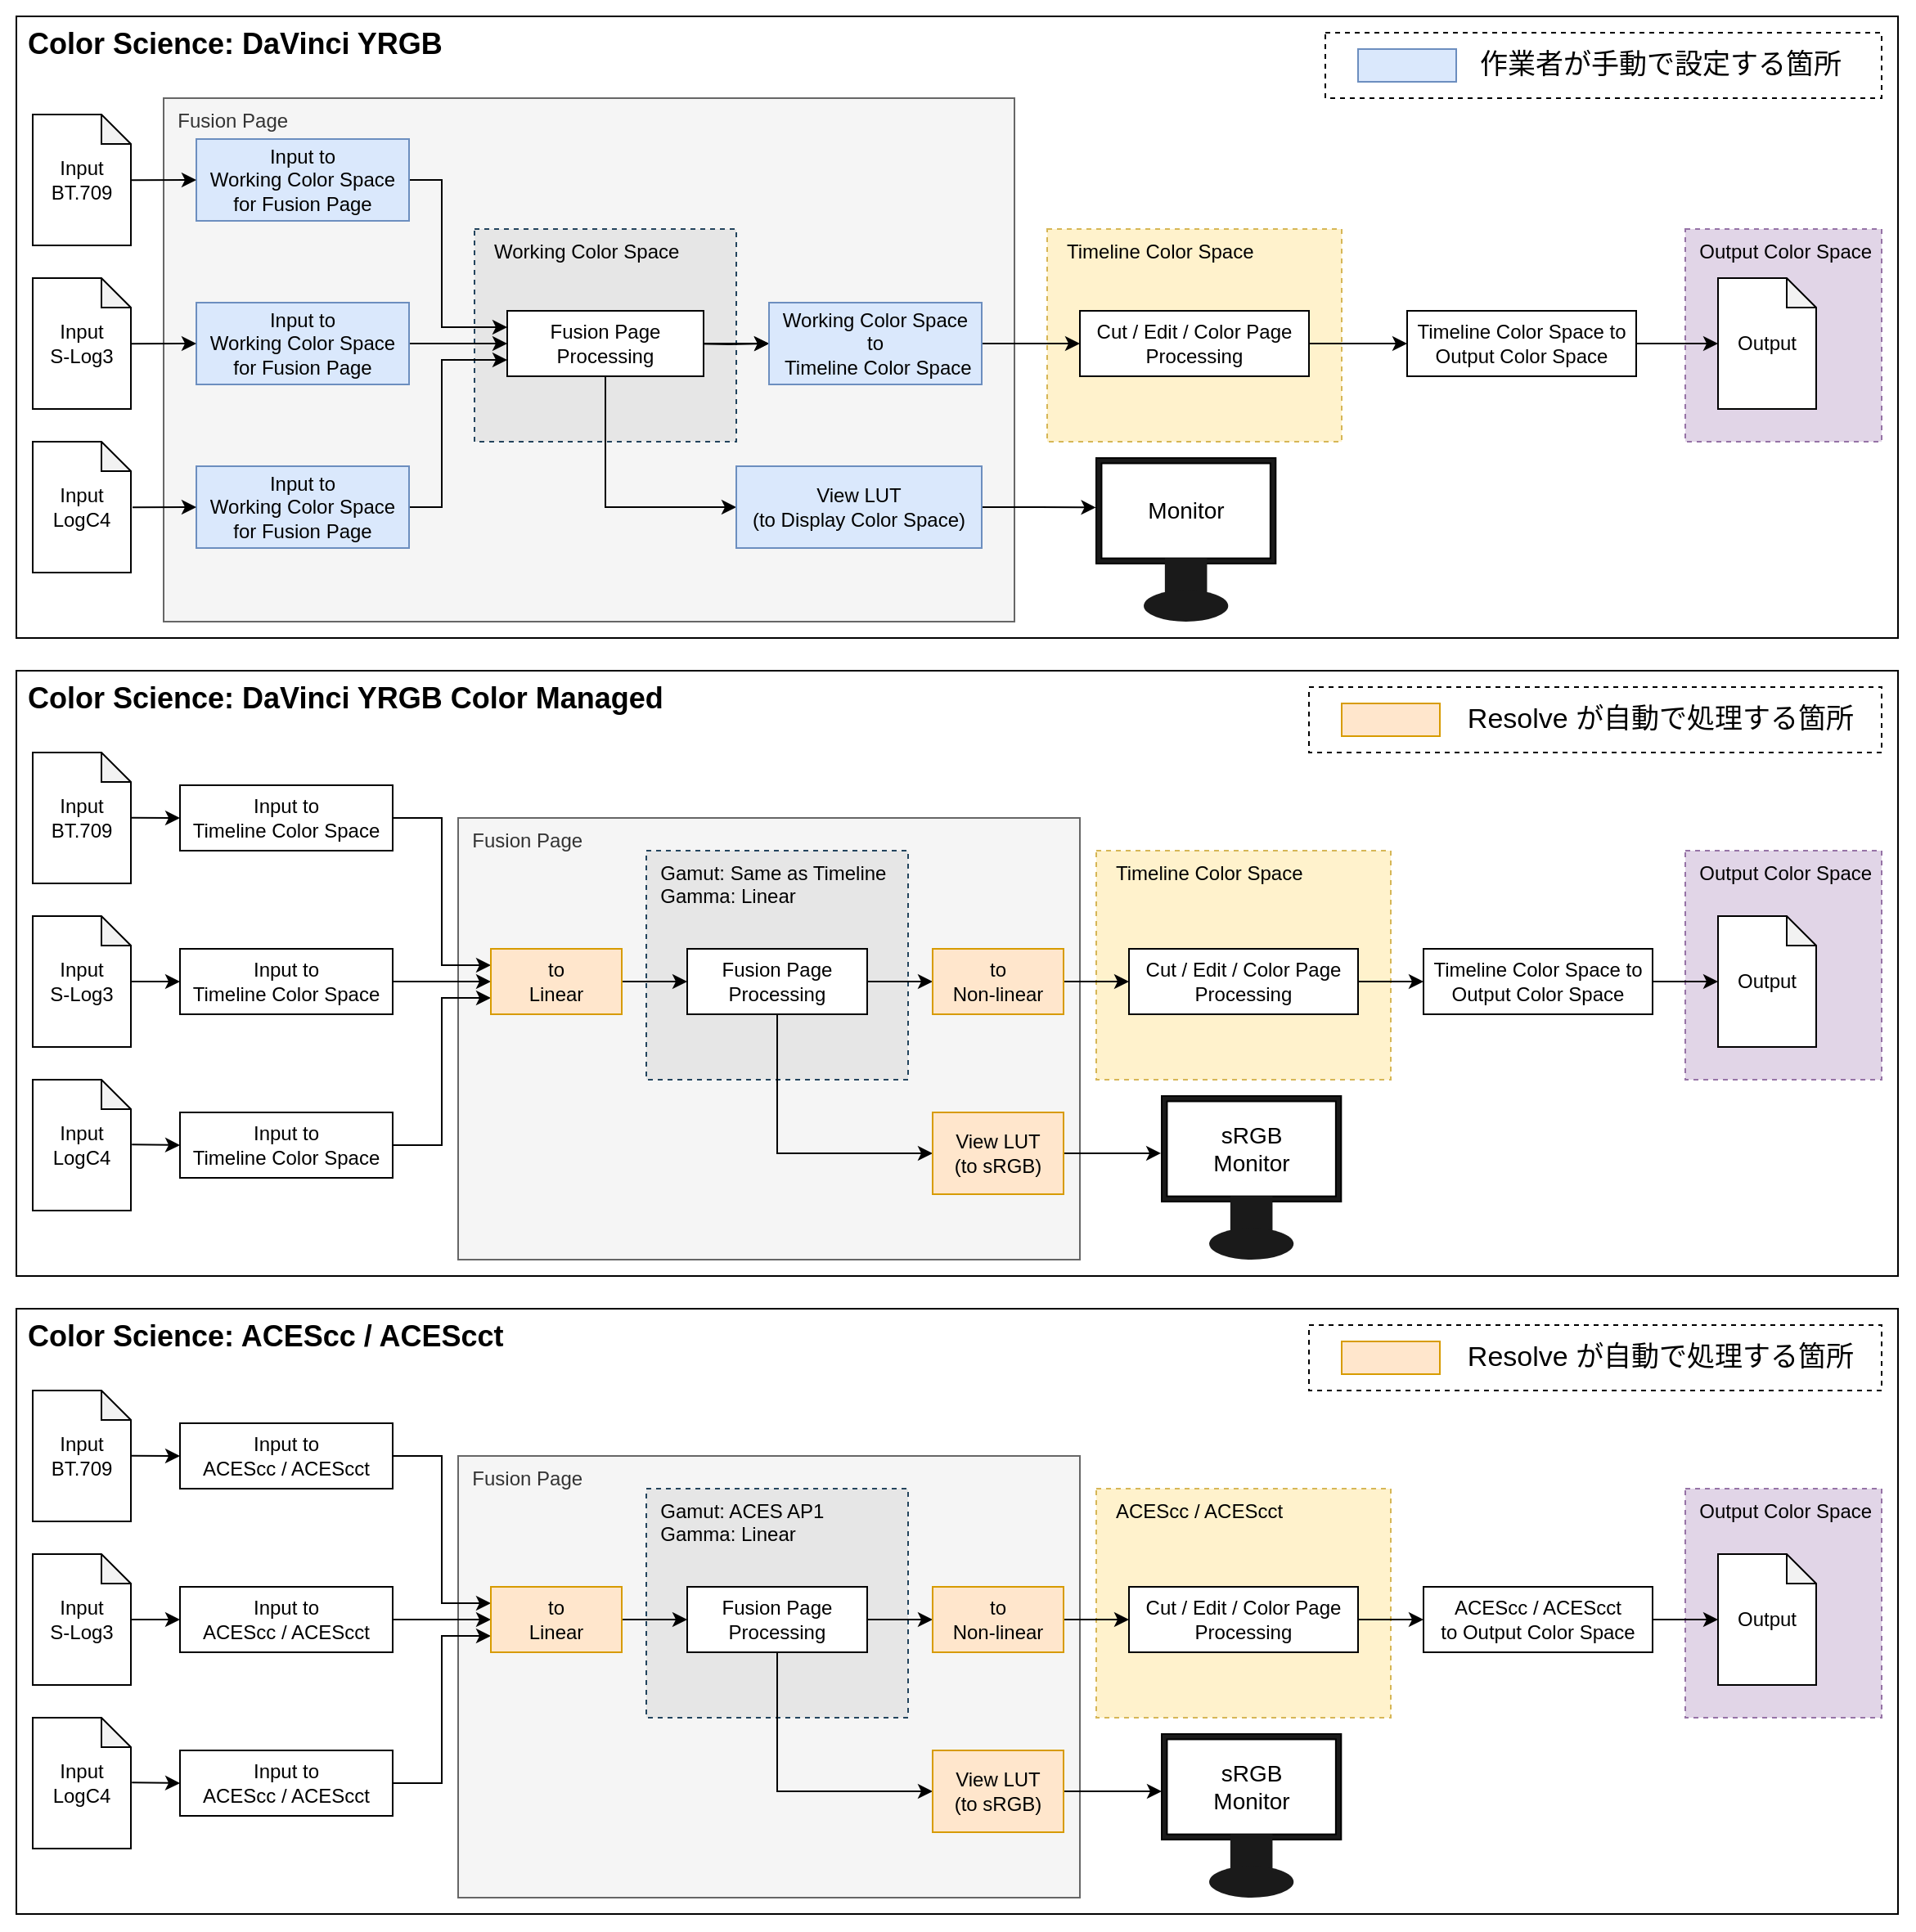 <mxfile version="22.1.18" type="device">
  <diagram id="whBUw9y59ejLNcwYnMEP" name="Page-1">
    <mxGraphModel dx="1924" dy="2268" grid="1" gridSize="10" guides="1" tooltips="1" connect="1" arrows="1" fold="1" page="1" pageScale="1" pageWidth="1100" pageHeight="850" math="0" shadow="0">
      <root>
        <mxCell id="0" />
        <mxCell id="1" parent="0" />
        <mxCell id="vI5ri3op4Uvli50R3uSE-95" value="" style="rounded=0;whiteSpace=wrap;html=1;strokeColor=none;" parent="1" vertex="1">
          <mxGeometry x="70" y="-490" width="1170" height="1180" as="geometry" />
        </mxCell>
        <mxCell id="6L7nOLEN8UYkbLmxTJ0W-2" value="&amp;nbsp;Color Science: DaVinci YRGB" style="rounded=0;whiteSpace=wrap;html=1;fontSize=18;verticalAlign=top;align=left;fontStyle=1" parent="1" vertex="1">
          <mxGeometry x="80" y="-480" width="1150" height="380" as="geometry" />
        </mxCell>
        <mxCell id="6L7nOLEN8UYkbLmxTJ0W-6" value="&amp;nbsp; Fusion Page" style="rounded=0;whiteSpace=wrap;html=1;verticalAlign=top;align=left;fillColor=#f5f5f5;fontColor=#333333;strokeColor=#666666;" parent="1" vertex="1">
          <mxGeometry x="170" y="-430" width="520" height="320" as="geometry" />
        </mxCell>
        <mxCell id="IIV9A3Lqcnd1EBbwP00D-4" value="&amp;nbsp; &amp;nbsp;Working Color Space" style="rounded=0;whiteSpace=wrap;html=1;verticalAlign=top;align=left;fillColor=#E6E6E6;strokeColor=#23445d;dashed=1;" vertex="1" parent="1">
          <mxGeometry x="360" y="-350" width="160" height="130" as="geometry" />
        </mxCell>
        <mxCell id="vI5ri3op4Uvli50R3uSE-36" value="&amp;nbsp;Color Science: ACEScc / ACEScct" style="rounded=0;whiteSpace=wrap;html=1;fontSize=18;verticalAlign=top;align=left;fontStyle=1" parent="1" vertex="1">
          <mxGeometry x="80" y="310" width="1150" height="370" as="geometry" />
        </mxCell>
        <mxCell id="vI5ri3op4Uvli50R3uSE-39" value="&amp;nbsp; Fusion Page" style="rounded=0;whiteSpace=wrap;html=1;verticalAlign=top;align=left;fillColor=#f5f5f5;fontColor=#333333;strokeColor=#666666;" parent="1" vertex="1">
          <mxGeometry x="350" y="400" width="380" height="270" as="geometry" />
        </mxCell>
        <mxCell id="IIV9A3Lqcnd1EBbwP00D-2" value="&amp;nbsp; Gamut: ACES AP1&lt;br&gt;&amp;nbsp; Gamma: Linear" style="rounded=0;whiteSpace=wrap;html=1;verticalAlign=top;align=left;fillColor=#E6E6E6;strokeColor=#23445d;dashed=1;" vertex="1" parent="1">
          <mxGeometry x="465" y="420" width="160" height="140" as="geometry" />
        </mxCell>
        <mxCell id="cLr_XbdgQs35K9SnWpNF-22" value="&amp;nbsp;Color Science: DaVinci YRGB Color Managed" style="rounded=0;whiteSpace=wrap;html=1;fontSize=18;verticalAlign=top;align=left;fontStyle=1" parent="1" vertex="1">
          <mxGeometry x="80" y="-80" width="1150" height="370" as="geometry" />
        </mxCell>
        <mxCell id="9L35MCokzyRXxJ-sqrQ7-10" value="&amp;nbsp; Fusion Page" style="rounded=0;whiteSpace=wrap;html=1;verticalAlign=top;align=left;fillColor=#f5f5f5;fontColor=#333333;strokeColor=#666666;" parent="1" vertex="1">
          <mxGeometry x="350" y="10" width="380" height="270" as="geometry" />
        </mxCell>
        <mxCell id="IIV9A3Lqcnd1EBbwP00D-1" value="&amp;nbsp; Gamut: Same as Timeline&lt;br&gt;&amp;nbsp; Gamma: Linear" style="rounded=0;whiteSpace=wrap;html=1;verticalAlign=top;align=left;fillColor=#E6E6E6;strokeColor=#23445d;dashed=1;" vertex="1" parent="1">
          <mxGeometry x="465" y="30" width="160" height="140" as="geometry" />
        </mxCell>
        <mxCell id="6L7nOLEN8UYkbLmxTJ0W-39" value="&amp;nbsp; Output Color Space" style="rounded=0;whiteSpace=wrap;html=1;verticalAlign=top;align=left;fillColor=#e1d5e7;strokeColor=#9673a6;dashed=1;" parent="1" vertex="1">
          <mxGeometry x="1100" y="-350" width="120" height="130" as="geometry" />
        </mxCell>
        <mxCell id="6L7nOLEN8UYkbLmxTJ0W-38" value="&amp;nbsp; &amp;nbsp;Timeline Color Space" style="rounded=0;whiteSpace=wrap;html=1;verticalAlign=top;align=left;fillColor=#fff2cc;strokeColor=#d6b656;dashed=1;" parent="1" vertex="1">
          <mxGeometry x="710" y="-350" width="180" height="130" as="geometry" />
        </mxCell>
        <mxCell id="6L7nOLEN8UYkbLmxTJ0W-36" value="&amp;nbsp; Output Color Space" style="rounded=0;whiteSpace=wrap;html=1;verticalAlign=top;align=left;fillColor=#e1d5e7;strokeColor=#9673a6;dashed=1;" parent="1" vertex="1">
          <mxGeometry x="1100" y="30" width="120" height="140" as="geometry" />
        </mxCell>
        <mxCell id="6L7nOLEN8UYkbLmxTJ0W-34" value="&amp;nbsp; &amp;nbsp;Timeline Color Space" style="rounded=0;whiteSpace=wrap;html=1;verticalAlign=top;align=left;fillColor=#fff2cc;strokeColor=#d6b656;dashed=1;" parent="1" vertex="1">
          <mxGeometry x="740" y="30" width="180" height="140" as="geometry" />
        </mxCell>
        <mxCell id="9L35MCokzyRXxJ-sqrQ7-21" style="edgeStyle=orthogonalEdgeStyle;rounded=0;orthogonalLoop=1;jettySize=auto;html=1;exitX=1;exitY=0.5;exitDx=0;exitDy=0;entryX=0;entryY=0.25;entryDx=0;entryDy=0;" parent="1" source="cLr_XbdgQs35K9SnWpNF-1" target="9L35MCokzyRXxJ-sqrQ7-11" edge="1">
          <mxGeometry relative="1" as="geometry" />
        </mxCell>
        <mxCell id="cLr_XbdgQs35K9SnWpNF-1" value="Input to&lt;br&gt;Timeline Color Space" style="rounded=0;whiteSpace=wrap;html=1;" parent="1" vertex="1">
          <mxGeometry x="180" y="-10" width="130" height="40" as="geometry" />
        </mxCell>
        <mxCell id="9L35MCokzyRXxJ-sqrQ7-19" style="edgeStyle=orthogonalEdgeStyle;rounded=0;orthogonalLoop=1;jettySize=auto;html=1;exitX=1;exitY=0.5;exitDx=0;exitDy=0;entryX=0;entryY=0.5;entryDx=0;entryDy=0;" parent="1" source="cLr_XbdgQs35K9SnWpNF-2" target="9L35MCokzyRXxJ-sqrQ7-12" edge="1">
          <mxGeometry relative="1" as="geometry" />
        </mxCell>
        <mxCell id="vI5ri3op4Uvli50R3uSE-81" style="edgeStyle=orthogonalEdgeStyle;rounded=0;orthogonalLoop=1;jettySize=auto;html=1;exitX=0.5;exitY=1;exitDx=0;exitDy=0;entryX=0;entryY=0.5;entryDx=0;entryDy=0;" parent="1" source="cLr_XbdgQs35K9SnWpNF-2" target="vI5ri3op4Uvli50R3uSE-80" edge="1">
          <mxGeometry relative="1" as="geometry" />
        </mxCell>
        <mxCell id="cLr_XbdgQs35K9SnWpNF-2" value="Fusion Page&lt;br&gt;Processing" style="rounded=0;whiteSpace=wrap;html=1;" parent="1" vertex="1">
          <mxGeometry x="490" y="90" width="110" height="40" as="geometry" />
        </mxCell>
        <mxCell id="cLr_XbdgQs35K9SnWpNF-3" value="Timeline Color Space&amp;nbsp;to&lt;br&gt;Output Color Space" style="rounded=0;whiteSpace=wrap;html=1;" parent="1" vertex="1">
          <mxGeometry x="940" y="90" width="140" height="40" as="geometry" />
        </mxCell>
        <mxCell id="cLr_XbdgQs35K9SnWpNF-4" value="Input&lt;br&gt;BT.709" style="shape=note;whiteSpace=wrap;html=1;backgroundOutline=1;darkOpacity=0.05;size=18;" parent="1" vertex="1">
          <mxGeometry x="90" y="-30" width="60" height="80" as="geometry" />
        </mxCell>
        <mxCell id="cLr_XbdgQs35K9SnWpNF-28" value="" style="endArrow=classic;html=1;rounded=0;fontSize=14;exitX=1.005;exitY=0.498;exitDx=0;exitDy=0;exitPerimeter=0;" parent="1" source="cLr_XbdgQs35K9SnWpNF-4" edge="1">
          <mxGeometry width="50" height="50" relative="1" as="geometry">
            <mxPoint x="154" y="10" as="sourcePoint" />
            <mxPoint x="180" y="10" as="targetPoint" />
          </mxGeometry>
        </mxCell>
        <mxCell id="9L35MCokzyRXxJ-sqrQ7-1" value="Input&lt;br&gt;S-Log3" style="shape=note;whiteSpace=wrap;html=1;backgroundOutline=1;darkOpacity=0.05;size=18;" parent="1" vertex="1">
          <mxGeometry x="90" y="70" width="60" height="80" as="geometry" />
        </mxCell>
        <mxCell id="9L35MCokzyRXxJ-sqrQ7-2" value="Input&lt;br&gt;LogC4" style="shape=note;whiteSpace=wrap;html=1;backgroundOutline=1;darkOpacity=0.05;size=18;" parent="1" vertex="1">
          <mxGeometry x="90" y="170" width="60" height="80" as="geometry" />
        </mxCell>
        <mxCell id="9L35MCokzyRXxJ-sqrQ7-22" style="edgeStyle=orthogonalEdgeStyle;rounded=0;orthogonalLoop=1;jettySize=auto;html=1;exitX=1;exitY=0.5;exitDx=0;exitDy=0;entryX=0;entryY=0.5;entryDx=0;entryDy=0;" parent="1" source="9L35MCokzyRXxJ-sqrQ7-3" target="9L35MCokzyRXxJ-sqrQ7-11" edge="1">
          <mxGeometry relative="1" as="geometry" />
        </mxCell>
        <mxCell id="9L35MCokzyRXxJ-sqrQ7-3" value="Input to&lt;br&gt;Timeline Color Space" style="rounded=0;whiteSpace=wrap;html=1;" parent="1" vertex="1">
          <mxGeometry x="180" y="90" width="130" height="40" as="geometry" />
        </mxCell>
        <mxCell id="9L35MCokzyRXxJ-sqrQ7-23" style="edgeStyle=orthogonalEdgeStyle;rounded=0;orthogonalLoop=1;jettySize=auto;html=1;exitX=1;exitY=0.5;exitDx=0;exitDy=0;entryX=0;entryY=0.75;entryDx=0;entryDy=0;" parent="1" source="9L35MCokzyRXxJ-sqrQ7-4" target="9L35MCokzyRXxJ-sqrQ7-11" edge="1">
          <mxGeometry relative="1" as="geometry" />
        </mxCell>
        <mxCell id="9L35MCokzyRXxJ-sqrQ7-4" value="Input to&lt;br&gt;Timeline Color Space" style="rounded=0;whiteSpace=wrap;html=1;" parent="1" vertex="1">
          <mxGeometry x="180" y="190" width="130" height="40" as="geometry" />
        </mxCell>
        <mxCell id="9L35MCokzyRXxJ-sqrQ7-7" value="" style="endArrow=classic;html=1;rounded=0;fontSize=14;exitX=0.999;exitY=0.5;exitDx=0;exitDy=0;exitPerimeter=0;entryX=0;entryY=0.5;entryDx=0;entryDy=0;" parent="1" source="9L35MCokzyRXxJ-sqrQ7-1" target="9L35MCokzyRXxJ-sqrQ7-3" edge="1">
          <mxGeometry width="50" height="50" relative="1" as="geometry">
            <mxPoint x="154" y="109.8" as="sourcePoint" />
            <mxPoint x="190" y="109.8" as="targetPoint" />
          </mxGeometry>
        </mxCell>
        <mxCell id="9L35MCokzyRXxJ-sqrQ7-8" value="" style="endArrow=classic;html=1;rounded=0;fontSize=14;exitX=1.01;exitY=0.496;exitDx=0;exitDy=0;exitPerimeter=0;" parent="1" source="9L35MCokzyRXxJ-sqrQ7-2" edge="1">
          <mxGeometry width="50" height="50" relative="1" as="geometry">
            <mxPoint x="154" y="210" as="sourcePoint" />
            <mxPoint x="180" y="210" as="targetPoint" />
          </mxGeometry>
        </mxCell>
        <mxCell id="9L35MCokzyRXxJ-sqrQ7-9" value="Output" style="shape=note;whiteSpace=wrap;html=1;backgroundOutline=1;darkOpacity=0.05;size=18;" parent="1" vertex="1">
          <mxGeometry x="1120" y="70" width="60" height="80" as="geometry" />
        </mxCell>
        <mxCell id="9L35MCokzyRXxJ-sqrQ7-20" style="edgeStyle=orthogonalEdgeStyle;rounded=0;orthogonalLoop=1;jettySize=auto;html=1;exitX=1;exitY=0.5;exitDx=0;exitDy=0;entryX=0;entryY=0.5;entryDx=0;entryDy=0;" parent="1" source="9L35MCokzyRXxJ-sqrQ7-11" target="cLr_XbdgQs35K9SnWpNF-2" edge="1">
          <mxGeometry relative="1" as="geometry" />
        </mxCell>
        <mxCell id="9L35MCokzyRXxJ-sqrQ7-11" value="to&lt;br&gt;Linear" style="rounded=0;whiteSpace=wrap;html=1;fillColor=#ffe6cc;strokeColor=#d79b00;" parent="1" vertex="1">
          <mxGeometry x="370" y="90" width="80" height="40" as="geometry" />
        </mxCell>
        <mxCell id="9L35MCokzyRXxJ-sqrQ7-18" style="edgeStyle=orthogonalEdgeStyle;rounded=0;orthogonalLoop=1;jettySize=auto;html=1;exitX=1;exitY=0.5;exitDx=0;exitDy=0;entryX=0;entryY=0.5;entryDx=0;entryDy=0;" parent="1" source="9L35MCokzyRXxJ-sqrQ7-12" target="9L35MCokzyRXxJ-sqrQ7-13" edge="1">
          <mxGeometry relative="1" as="geometry" />
        </mxCell>
        <mxCell id="9L35MCokzyRXxJ-sqrQ7-12" value="to&lt;br&gt;Non-linear" style="rounded=0;whiteSpace=wrap;html=1;fillColor=#ffe6cc;strokeColor=#d79b00;" parent="1" vertex="1">
          <mxGeometry x="640" y="90" width="80" height="40" as="geometry" />
        </mxCell>
        <mxCell id="9L35MCokzyRXxJ-sqrQ7-13" value="Cut / Edit / Color Page&lt;br&gt;Processing" style="rounded=0;whiteSpace=wrap;html=1;" parent="1" vertex="1">
          <mxGeometry x="760" y="90" width="140" height="40" as="geometry" />
        </mxCell>
        <mxCell id="9L35MCokzyRXxJ-sqrQ7-15" value="" style="endArrow=classic;html=1;rounded=0;fontSize=14;exitX=1;exitY=0.5;exitDx=0;exitDy=0;entryX=0;entryY=0.5;entryDx=0;entryDy=0;entryPerimeter=0;" parent="1" source="cLr_XbdgQs35K9SnWpNF-3" target="9L35MCokzyRXxJ-sqrQ7-9" edge="1">
          <mxGeometry width="50" height="50" relative="1" as="geometry">
            <mxPoint x="1109.45" y="109.76" as="sourcePoint" />
            <mxPoint x="1110" y="110" as="targetPoint" />
          </mxGeometry>
        </mxCell>
        <mxCell id="9L35MCokzyRXxJ-sqrQ7-16" value="" style="endArrow=classic;html=1;rounded=0;fontSize=14;exitX=1;exitY=0.5;exitDx=0;exitDy=0;" parent="1" source="9L35MCokzyRXxJ-sqrQ7-13" edge="1">
          <mxGeometry width="50" height="50" relative="1" as="geometry">
            <mxPoint x="990" y="109.76" as="sourcePoint" />
            <mxPoint x="940" y="110" as="targetPoint" />
          </mxGeometry>
        </mxCell>
        <mxCell id="7jxDMMQk_EhQBrbSO9Ia-1" value="" style="rounded=0;whiteSpace=wrap;html=1;fillColor=none;dashed=1;" parent="1" vertex="1">
          <mxGeometry x="870" y="-70" width="350" height="40" as="geometry" />
        </mxCell>
        <mxCell id="7jxDMMQk_EhQBrbSO9Ia-3" value="" style="rounded=0;whiteSpace=wrap;html=1;fillColor=#ffe6cc;strokeColor=#d79b00;" parent="1" vertex="1">
          <mxGeometry x="890" y="-60" width="60" height="20" as="geometry" />
        </mxCell>
        <mxCell id="6L7nOLEN8UYkbLmxTJ0W-1" value="Resolve が自動で処理する箇所" style="text;html=1;strokeColor=none;fillColor=none;align=center;verticalAlign=middle;whiteSpace=wrap;rounded=0;fontSize=17;" parent="1" vertex="1">
          <mxGeometry x="960" y="-65" width="250" height="30" as="geometry" />
        </mxCell>
        <mxCell id="6L7nOLEN8UYkbLmxTJ0W-3" value="Input&lt;br&gt;BT.709" style="shape=note;whiteSpace=wrap;html=1;backgroundOutline=1;darkOpacity=0.05;size=18;" parent="1" vertex="1">
          <mxGeometry x="90" y="-420" width="60" height="80" as="geometry" />
        </mxCell>
        <mxCell id="6L7nOLEN8UYkbLmxTJ0W-4" value="Input&lt;br&gt;S-Log3" style="shape=note;whiteSpace=wrap;html=1;backgroundOutline=1;darkOpacity=0.05;size=18;" parent="1" vertex="1">
          <mxGeometry x="90" y="-320" width="60" height="80" as="geometry" />
        </mxCell>
        <mxCell id="6L7nOLEN8UYkbLmxTJ0W-5" value="Input&lt;br&gt;LogC4" style="shape=note;whiteSpace=wrap;html=1;backgroundOutline=1;darkOpacity=0.05;size=18;" parent="1" vertex="1">
          <mxGeometry x="90" y="-220" width="60" height="80" as="geometry" />
        </mxCell>
        <mxCell id="6L7nOLEN8UYkbLmxTJ0W-19" style="edgeStyle=orthogonalEdgeStyle;rounded=0;orthogonalLoop=1;jettySize=auto;html=1;exitX=1;exitY=0.5;exitDx=0;exitDy=0;entryX=0;entryY=0.25;entryDx=0;entryDy=0;" parent="1" source="6L7nOLEN8UYkbLmxTJ0W-7" target="6L7nOLEN8UYkbLmxTJ0W-18" edge="1">
          <mxGeometry relative="1" as="geometry">
            <Array as="points">
              <mxPoint x="340" y="-380" />
              <mxPoint x="340" y="-290" />
            </Array>
          </mxGeometry>
        </mxCell>
        <mxCell id="6L7nOLEN8UYkbLmxTJ0W-7" value="Input to&lt;br&gt;Working Color Space&lt;br&gt;for Fusion Page" style="rounded=0;whiteSpace=wrap;html=1;fillColor=#dae8fc;strokeColor=#6c8ebf;" parent="1" vertex="1">
          <mxGeometry x="190" y="-405" width="130" height="50" as="geometry" />
        </mxCell>
        <mxCell id="6L7nOLEN8UYkbLmxTJ0W-20" style="edgeStyle=orthogonalEdgeStyle;rounded=0;orthogonalLoop=1;jettySize=auto;html=1;exitX=1;exitY=0.5;exitDx=0;exitDy=0;entryX=0;entryY=0.5;entryDx=0;entryDy=0;" parent="1" source="6L7nOLEN8UYkbLmxTJ0W-8" target="6L7nOLEN8UYkbLmxTJ0W-18" edge="1">
          <mxGeometry relative="1" as="geometry" />
        </mxCell>
        <mxCell id="6L7nOLEN8UYkbLmxTJ0W-8" value="Input to&lt;br&gt;Working Color Space&lt;br&gt;for Fusion Page" style="rounded=0;whiteSpace=wrap;html=1;fillColor=#dae8fc;strokeColor=#6c8ebf;" parent="1" vertex="1">
          <mxGeometry x="190" y="-305" width="130" height="50" as="geometry" />
        </mxCell>
        <mxCell id="6L7nOLEN8UYkbLmxTJ0W-21" style="edgeStyle=orthogonalEdgeStyle;rounded=0;orthogonalLoop=1;jettySize=auto;html=1;exitX=1;exitY=0.5;exitDx=0;exitDy=0;entryX=0;entryY=0.75;entryDx=0;entryDy=0;" parent="1" source="6L7nOLEN8UYkbLmxTJ0W-9" target="6L7nOLEN8UYkbLmxTJ0W-18" edge="1">
          <mxGeometry relative="1" as="geometry">
            <Array as="points">
              <mxPoint x="340" y="-180" />
              <mxPoint x="340" y="-270" />
            </Array>
          </mxGeometry>
        </mxCell>
        <mxCell id="6L7nOLEN8UYkbLmxTJ0W-9" value="Input to&lt;br&gt;Working Color Space&lt;br&gt;for Fusion Page" style="rounded=0;whiteSpace=wrap;html=1;fillColor=#dae8fc;strokeColor=#6c8ebf;" parent="1" vertex="1">
          <mxGeometry x="190" y="-205" width="130" height="50" as="geometry" />
        </mxCell>
        <mxCell id="6L7nOLEN8UYkbLmxTJ0W-14" value="" style="endArrow=classic;html=1;rounded=0;fontSize=14;exitX=1.005;exitY=0.498;exitDx=0;exitDy=0;exitPerimeter=0;entryX=0;entryY=0.5;entryDx=0;entryDy=0;" parent="1" target="6L7nOLEN8UYkbLmxTJ0W-7" edge="1">
          <mxGeometry width="50" height="50" relative="1" as="geometry">
            <mxPoint x="150" y="-379.84" as="sourcePoint" />
            <mxPoint x="180" y="-379.84" as="targetPoint" />
          </mxGeometry>
        </mxCell>
        <mxCell id="6L7nOLEN8UYkbLmxTJ0W-15" value="" style="endArrow=classic;html=1;rounded=0;fontSize=14;exitX=0.999;exitY=0.5;exitDx=0;exitDy=0;exitPerimeter=0;entryX=0;entryY=0.5;entryDx=0;entryDy=0;" parent="1" target="6L7nOLEN8UYkbLmxTJ0W-8" edge="1">
          <mxGeometry width="50" height="50" relative="1" as="geometry">
            <mxPoint x="150" y="-279.84" as="sourcePoint" />
            <mxPoint x="180" y="-279.84" as="targetPoint" />
          </mxGeometry>
        </mxCell>
        <mxCell id="6L7nOLEN8UYkbLmxTJ0W-16" value="" style="endArrow=classic;html=1;rounded=0;fontSize=14;exitX=1.01;exitY=0.496;exitDx=0;exitDy=0;exitPerimeter=0;entryX=0;entryY=0.5;entryDx=0;entryDy=0;" parent="1" target="6L7nOLEN8UYkbLmxTJ0W-9" edge="1">
          <mxGeometry width="50" height="50" relative="1" as="geometry">
            <mxPoint x="151" y="-179.84" as="sourcePoint" />
            <mxPoint x="180" y="-179.84" as="targetPoint" />
          </mxGeometry>
        </mxCell>
        <mxCell id="6L7nOLEN8UYkbLmxTJ0W-23" style="edgeStyle=orthogonalEdgeStyle;rounded=0;orthogonalLoop=1;jettySize=auto;html=1;exitX=1;exitY=0.5;exitDx=0;exitDy=0;entryX=0;entryY=0.5;entryDx=0;entryDy=0;" parent="1" target="6L7nOLEN8UYkbLmxTJ0W-22" edge="1">
          <mxGeometry relative="1" as="geometry">
            <mxPoint x="490" y="-280" as="sourcePoint" />
          </mxGeometry>
        </mxCell>
        <mxCell id="vI5ri3op4Uvli50R3uSE-73" style="edgeStyle=orthogonalEdgeStyle;rounded=0;orthogonalLoop=1;jettySize=auto;html=1;exitX=0.5;exitY=1;exitDx=0;exitDy=0;entryX=0;entryY=0.5;entryDx=0;entryDy=0;" parent="1" source="6L7nOLEN8UYkbLmxTJ0W-18" target="vI5ri3op4Uvli50R3uSE-72" edge="1">
          <mxGeometry relative="1" as="geometry" />
        </mxCell>
        <mxCell id="IIV9A3Lqcnd1EBbwP00D-5" value="" style="edgeStyle=orthogonalEdgeStyle;rounded=0;orthogonalLoop=1;jettySize=auto;html=1;" edge="1" parent="1" source="6L7nOLEN8UYkbLmxTJ0W-18" target="6L7nOLEN8UYkbLmxTJ0W-22">
          <mxGeometry relative="1" as="geometry" />
        </mxCell>
        <mxCell id="6L7nOLEN8UYkbLmxTJ0W-18" value="Fusion Page&lt;br&gt;Processing" style="rounded=0;whiteSpace=wrap;html=1;" parent="1" vertex="1">
          <mxGeometry x="380" y="-300" width="120" height="40" as="geometry" />
        </mxCell>
        <mxCell id="6L7nOLEN8UYkbLmxTJ0W-37" style="edgeStyle=orthogonalEdgeStyle;rounded=0;orthogonalLoop=1;jettySize=auto;html=1;exitX=1;exitY=0.5;exitDx=0;exitDy=0;entryX=0;entryY=0.5;entryDx=0;entryDy=0;" parent="1" source="6L7nOLEN8UYkbLmxTJ0W-22" target="vI5ri3op4Uvli50R3uSE-33" edge="1">
          <mxGeometry relative="1" as="geometry">
            <mxPoint x="700" y="-280" as="targetPoint" />
          </mxGeometry>
        </mxCell>
        <mxCell id="6L7nOLEN8UYkbLmxTJ0W-22" value="Working Color Space&lt;br&gt;to&lt;br&gt;&amp;nbsp;Timeline Color Space" style="rounded=0;whiteSpace=wrap;html=1;fillColor=#dae8fc;strokeColor=#6c8ebf;" parent="1" vertex="1">
          <mxGeometry x="540" y="-305" width="130" height="50" as="geometry" />
        </mxCell>
        <mxCell id="6L7nOLEN8UYkbLmxTJ0W-24" value="" style="rounded=0;whiteSpace=wrap;html=1;fillColor=none;dashed=1;" parent="1" vertex="1">
          <mxGeometry x="880" y="-470" width="340" height="40" as="geometry" />
        </mxCell>
        <mxCell id="6L7nOLEN8UYkbLmxTJ0W-25" value="" style="rounded=0;whiteSpace=wrap;html=1;fillColor=#dae8fc;strokeColor=#6c8ebf;" parent="1" vertex="1">
          <mxGeometry x="900" y="-460" width="60" height="20" as="geometry" />
        </mxCell>
        <mxCell id="6L7nOLEN8UYkbLmxTJ0W-26" value="作業者が手動で設定する箇所" style="text;html=1;strokeColor=none;fillColor=none;align=center;verticalAlign=middle;whiteSpace=wrap;rounded=0;fontSize=17;" parent="1" vertex="1">
          <mxGeometry x="960" y="-465" width="250" height="30" as="geometry" />
        </mxCell>
        <mxCell id="6L7nOLEN8UYkbLmxTJ0W-27" value="Timeline Color Space&amp;nbsp;to&lt;br&gt;Output Color Space" style="rounded=0;whiteSpace=wrap;html=1;" parent="1" vertex="1">
          <mxGeometry x="930" y="-300" width="140" height="40" as="geometry" />
        </mxCell>
        <mxCell id="6L7nOLEN8UYkbLmxTJ0W-28" value="Output" style="shape=note;whiteSpace=wrap;html=1;backgroundOutline=1;darkOpacity=0.05;size=18;" parent="1" vertex="1">
          <mxGeometry x="1120" y="-320" width="60" height="80" as="geometry" />
        </mxCell>
        <mxCell id="6L7nOLEN8UYkbLmxTJ0W-32" value="" style="endArrow=classic;html=1;rounded=0;fontSize=14;exitX=1;exitY=0.5;exitDx=0;exitDy=0;entryX=0;entryY=0.5;entryDx=0;entryDy=0;entryPerimeter=0;" parent="1" source="6L7nOLEN8UYkbLmxTJ0W-27" target="6L7nOLEN8UYkbLmxTJ0W-28" edge="1">
          <mxGeometry width="50" height="50" relative="1" as="geometry">
            <mxPoint x="1030" y="-280" as="sourcePoint" />
            <mxPoint x="1060" y="-280" as="targetPoint" />
          </mxGeometry>
        </mxCell>
        <mxCell id="vI5ri3op4Uvli50R3uSE-35" style="edgeStyle=orthogonalEdgeStyle;rounded=0;orthogonalLoop=1;jettySize=auto;html=1;exitX=1;exitY=0.5;exitDx=0;exitDy=0;entryX=0;entryY=0.5;entryDx=0;entryDy=0;" parent="1" source="vI5ri3op4Uvli50R3uSE-33" target="6L7nOLEN8UYkbLmxTJ0W-27" edge="1">
          <mxGeometry relative="1" as="geometry" />
        </mxCell>
        <mxCell id="vI5ri3op4Uvli50R3uSE-33" value="Cut / Edit / Color Page&lt;br&gt;Processing" style="rounded=0;whiteSpace=wrap;html=1;" parent="1" vertex="1">
          <mxGeometry x="730" y="-300" width="140" height="40" as="geometry" />
        </mxCell>
        <mxCell id="vI5ri3op4Uvli50R3uSE-37" value="&amp;nbsp; Output Color Space" style="rounded=0;whiteSpace=wrap;html=1;verticalAlign=top;align=left;fillColor=#e1d5e7;strokeColor=#9673a6;dashed=1;" parent="1" vertex="1">
          <mxGeometry x="1100" y="420" width="120" height="140" as="geometry" />
        </mxCell>
        <mxCell id="vI5ri3op4Uvli50R3uSE-38" value="&amp;nbsp; &amp;nbsp;ACEScc / ACEScct" style="rounded=0;whiteSpace=wrap;html=1;verticalAlign=top;align=left;fillColor=#fff2cc;strokeColor=#d6b656;dashed=1;" parent="1" vertex="1">
          <mxGeometry x="740" y="420" width="180" height="140" as="geometry" />
        </mxCell>
        <mxCell id="vI5ri3op4Uvli50R3uSE-40" style="edgeStyle=orthogonalEdgeStyle;rounded=0;orthogonalLoop=1;jettySize=auto;html=1;exitX=1;exitY=0.5;exitDx=0;exitDy=0;entryX=0;entryY=0.25;entryDx=0;entryDy=0;" parent="1" source="vI5ri3op4Uvli50R3uSE-41" target="vI5ri3op4Uvli50R3uSE-57" edge="1">
          <mxGeometry relative="1" as="geometry" />
        </mxCell>
        <mxCell id="vI5ri3op4Uvli50R3uSE-41" value="Input to&lt;br&gt;ACEScc / ACEScct" style="rounded=0;whiteSpace=wrap;html=1;" parent="1" vertex="1">
          <mxGeometry x="180" y="380" width="130" height="40" as="geometry" />
        </mxCell>
        <mxCell id="vI5ri3op4Uvli50R3uSE-42" style="edgeStyle=orthogonalEdgeStyle;rounded=0;orthogonalLoop=1;jettySize=auto;html=1;exitX=1;exitY=0.5;exitDx=0;exitDy=0;entryX=0;entryY=0.5;entryDx=0;entryDy=0;" parent="1" source="vI5ri3op4Uvli50R3uSE-43" target="vI5ri3op4Uvli50R3uSE-59" edge="1">
          <mxGeometry relative="1" as="geometry" />
        </mxCell>
        <mxCell id="vI5ri3op4Uvli50R3uSE-92" style="edgeStyle=orthogonalEdgeStyle;rounded=0;orthogonalLoop=1;jettySize=auto;html=1;exitX=0.5;exitY=1;exitDx=0;exitDy=0;entryX=0;entryY=0.5;entryDx=0;entryDy=0;" parent="1" source="vI5ri3op4Uvli50R3uSE-43" target="vI5ri3op4Uvli50R3uSE-91" edge="1">
          <mxGeometry relative="1" as="geometry" />
        </mxCell>
        <mxCell id="vI5ri3op4Uvli50R3uSE-43" value="Fusion Page&lt;br&gt;Processing" style="rounded=0;whiteSpace=wrap;html=1;" parent="1" vertex="1">
          <mxGeometry x="490" y="480" width="110" height="40" as="geometry" />
        </mxCell>
        <mxCell id="vI5ri3op4Uvli50R3uSE-44" value="ACEScc / ACEScct&lt;br&gt;to Output Color Space" style="rounded=0;whiteSpace=wrap;html=1;" parent="1" vertex="1">
          <mxGeometry x="940" y="480" width="140" height="40" as="geometry" />
        </mxCell>
        <mxCell id="vI5ri3op4Uvli50R3uSE-45" value="Input&lt;br&gt;BT.709" style="shape=note;whiteSpace=wrap;html=1;backgroundOutline=1;darkOpacity=0.05;size=18;" parent="1" vertex="1">
          <mxGeometry x="90" y="360" width="60" height="80" as="geometry" />
        </mxCell>
        <mxCell id="vI5ri3op4Uvli50R3uSE-46" value="" style="endArrow=classic;html=1;rounded=0;fontSize=14;exitX=1.005;exitY=0.498;exitDx=0;exitDy=0;exitPerimeter=0;" parent="1" source="vI5ri3op4Uvli50R3uSE-45" edge="1">
          <mxGeometry width="50" height="50" relative="1" as="geometry">
            <mxPoint x="154" y="400" as="sourcePoint" />
            <mxPoint x="180" y="400" as="targetPoint" />
          </mxGeometry>
        </mxCell>
        <mxCell id="vI5ri3op4Uvli50R3uSE-47" value="Input&lt;br&gt;S-Log3" style="shape=note;whiteSpace=wrap;html=1;backgroundOutline=1;darkOpacity=0.05;size=18;" parent="1" vertex="1">
          <mxGeometry x="90" y="460" width="60" height="80" as="geometry" />
        </mxCell>
        <mxCell id="vI5ri3op4Uvli50R3uSE-48" value="Input&lt;br&gt;LogC4" style="shape=note;whiteSpace=wrap;html=1;backgroundOutline=1;darkOpacity=0.05;size=18;" parent="1" vertex="1">
          <mxGeometry x="90" y="560" width="60" height="80" as="geometry" />
        </mxCell>
        <mxCell id="vI5ri3op4Uvli50R3uSE-49" style="edgeStyle=orthogonalEdgeStyle;rounded=0;orthogonalLoop=1;jettySize=auto;html=1;exitX=1;exitY=0.5;exitDx=0;exitDy=0;entryX=0;entryY=0.5;entryDx=0;entryDy=0;" parent="1" source="vI5ri3op4Uvli50R3uSE-50" target="vI5ri3op4Uvli50R3uSE-57" edge="1">
          <mxGeometry relative="1" as="geometry" />
        </mxCell>
        <mxCell id="vI5ri3op4Uvli50R3uSE-50" value="Input to&lt;br&gt;ACEScc / ACEScct" style="rounded=0;whiteSpace=wrap;html=1;" parent="1" vertex="1">
          <mxGeometry x="180" y="480" width="130" height="40" as="geometry" />
        </mxCell>
        <mxCell id="vI5ri3op4Uvli50R3uSE-51" style="edgeStyle=orthogonalEdgeStyle;rounded=0;orthogonalLoop=1;jettySize=auto;html=1;exitX=1;exitY=0.5;exitDx=0;exitDy=0;entryX=0;entryY=0.75;entryDx=0;entryDy=0;" parent="1" source="vI5ri3op4Uvli50R3uSE-52" target="vI5ri3op4Uvli50R3uSE-57" edge="1">
          <mxGeometry relative="1" as="geometry" />
        </mxCell>
        <mxCell id="vI5ri3op4Uvli50R3uSE-52" value="Input to&lt;br&gt;ACEScc / ACEScct" style="rounded=0;whiteSpace=wrap;html=1;" parent="1" vertex="1">
          <mxGeometry x="180" y="580" width="130" height="40" as="geometry" />
        </mxCell>
        <mxCell id="vI5ri3op4Uvli50R3uSE-53" value="" style="endArrow=classic;html=1;rounded=0;fontSize=14;exitX=0.999;exitY=0.5;exitDx=0;exitDy=0;exitPerimeter=0;entryX=0;entryY=0.5;entryDx=0;entryDy=0;" parent="1" source="vI5ri3op4Uvli50R3uSE-47" target="vI5ri3op4Uvli50R3uSE-50" edge="1">
          <mxGeometry width="50" height="50" relative="1" as="geometry">
            <mxPoint x="154" y="499.8" as="sourcePoint" />
            <mxPoint x="190" y="499.8" as="targetPoint" />
          </mxGeometry>
        </mxCell>
        <mxCell id="vI5ri3op4Uvli50R3uSE-54" value="" style="endArrow=classic;html=1;rounded=0;fontSize=14;exitX=1.01;exitY=0.496;exitDx=0;exitDy=0;exitPerimeter=0;" parent="1" source="vI5ri3op4Uvli50R3uSE-48" edge="1">
          <mxGeometry width="50" height="50" relative="1" as="geometry">
            <mxPoint x="154" y="600" as="sourcePoint" />
            <mxPoint x="180" y="600" as="targetPoint" />
          </mxGeometry>
        </mxCell>
        <mxCell id="vI5ri3op4Uvli50R3uSE-55" value="Output" style="shape=note;whiteSpace=wrap;html=1;backgroundOutline=1;darkOpacity=0.05;size=18;" parent="1" vertex="1">
          <mxGeometry x="1120" y="460" width="60" height="80" as="geometry" />
        </mxCell>
        <mxCell id="vI5ri3op4Uvli50R3uSE-56" style="edgeStyle=orthogonalEdgeStyle;rounded=0;orthogonalLoop=1;jettySize=auto;html=1;exitX=1;exitY=0.5;exitDx=0;exitDy=0;entryX=0;entryY=0.5;entryDx=0;entryDy=0;" parent="1" source="vI5ri3op4Uvli50R3uSE-57" target="vI5ri3op4Uvli50R3uSE-43" edge="1">
          <mxGeometry relative="1" as="geometry" />
        </mxCell>
        <mxCell id="vI5ri3op4Uvli50R3uSE-57" value="to&lt;br&gt;Linear" style="rounded=0;whiteSpace=wrap;html=1;fillColor=#ffe6cc;strokeColor=#d79b00;" parent="1" vertex="1">
          <mxGeometry x="370" y="480" width="80" height="40" as="geometry" />
        </mxCell>
        <mxCell id="vI5ri3op4Uvli50R3uSE-58" style="edgeStyle=orthogonalEdgeStyle;rounded=0;orthogonalLoop=1;jettySize=auto;html=1;exitX=1;exitY=0.5;exitDx=0;exitDy=0;entryX=0;entryY=0.5;entryDx=0;entryDy=0;" parent="1" source="vI5ri3op4Uvli50R3uSE-59" target="vI5ri3op4Uvli50R3uSE-60" edge="1">
          <mxGeometry relative="1" as="geometry">
            <mxPoint x="730" y="500" as="sourcePoint" />
          </mxGeometry>
        </mxCell>
        <mxCell id="vI5ri3op4Uvli50R3uSE-59" value="to&lt;br&gt;Non-linear" style="rounded=0;whiteSpace=wrap;html=1;fillColor=#ffe6cc;strokeColor=#d79b00;" parent="1" vertex="1">
          <mxGeometry x="640" y="480" width="80" height="40" as="geometry" />
        </mxCell>
        <mxCell id="vI5ri3op4Uvli50R3uSE-60" value="Cut / Edit / Color Page&lt;br&gt;Processing" style="rounded=0;whiteSpace=wrap;html=1;" parent="1" vertex="1">
          <mxGeometry x="760" y="480" width="140" height="40" as="geometry" />
        </mxCell>
        <mxCell id="vI5ri3op4Uvli50R3uSE-61" value="" style="endArrow=classic;html=1;rounded=0;fontSize=14;exitX=1;exitY=0.5;exitDx=0;exitDy=0;entryX=0;entryY=0.5;entryDx=0;entryDy=0;entryPerimeter=0;" parent="1" source="vI5ri3op4Uvli50R3uSE-44" target="vI5ri3op4Uvli50R3uSE-55" edge="1">
          <mxGeometry width="50" height="50" relative="1" as="geometry">
            <mxPoint x="1109.45" y="499.76" as="sourcePoint" />
            <mxPoint x="1110" y="500" as="targetPoint" />
          </mxGeometry>
        </mxCell>
        <mxCell id="vI5ri3op4Uvli50R3uSE-62" value="" style="endArrow=classic;html=1;rounded=0;fontSize=14;exitX=1;exitY=0.5;exitDx=0;exitDy=0;" parent="1" source="vI5ri3op4Uvli50R3uSE-60" edge="1">
          <mxGeometry width="50" height="50" relative="1" as="geometry">
            <mxPoint x="990" y="499.76" as="sourcePoint" />
            <mxPoint x="940" y="500" as="targetPoint" />
          </mxGeometry>
        </mxCell>
        <mxCell id="vI5ri3op4Uvli50R3uSE-63" value="" style="rounded=0;whiteSpace=wrap;html=1;fillColor=none;dashed=1;" parent="1" vertex="1">
          <mxGeometry x="870" y="320" width="350" height="40" as="geometry" />
        </mxCell>
        <mxCell id="vI5ri3op4Uvli50R3uSE-64" value="" style="rounded=0;whiteSpace=wrap;html=1;fillColor=#ffe6cc;strokeColor=#d79b00;" parent="1" vertex="1">
          <mxGeometry x="890" y="330" width="60" height="20" as="geometry" />
        </mxCell>
        <mxCell id="vI5ri3op4Uvli50R3uSE-65" value="Resolve が自動で処理する箇所" style="text;html=1;strokeColor=none;fillColor=none;align=center;verticalAlign=middle;whiteSpace=wrap;rounded=0;fontSize=17;" parent="1" vertex="1">
          <mxGeometry x="960" y="325" width="250" height="30" as="geometry" />
        </mxCell>
        <mxCell id="vI5ri3op4Uvli50R3uSE-71" value="" style="group" parent="1" vertex="1" connectable="0">
          <mxGeometry x="700" y="-210" width="109.66" height="100" as="geometry" />
        </mxCell>
        <mxCell id="vI5ri3op4Uvli50R3uSE-67" value="" style="rounded=0;whiteSpace=wrap;html=1;fillColor=#1A1A1A;" parent="vI5ri3op4Uvli50R3uSE-71" vertex="1">
          <mxGeometry x="40" width="109.66" height="64.516" as="geometry" />
        </mxCell>
        <mxCell id="vI5ri3op4Uvli50R3uSE-66" value="" style="rounded=0;whiteSpace=wrap;html=1;" parent="vI5ri3op4Uvli50R3uSE-71" vertex="1">
          <mxGeometry x="43.225" y="3.226" width="103.209" height="58.065" as="geometry" />
        </mxCell>
        <mxCell id="vI5ri3op4Uvli50R3uSE-68" value="" style="rounded=0;whiteSpace=wrap;html=1;fillColor=#1A1A1A;strokeColor=none;" parent="vI5ri3op4Uvli50R3uSE-71" vertex="1">
          <mxGeometry x="81.929" y="61.29" width="25.802" height="32.258" as="geometry" />
        </mxCell>
        <mxCell id="vI5ri3op4Uvli50R3uSE-70" value="" style="ellipse;whiteSpace=wrap;html=1;fillColor=#1A1A1A;strokeColor=none;" parent="vI5ri3op4Uvli50R3uSE-71" vertex="1">
          <mxGeometry x="69.028" y="80.645" width="51.605" height="19.355" as="geometry" />
        </mxCell>
        <mxCell id="vI5ri3op4Uvli50R3uSE-94" value="Monitor" style="text;html=1;strokeColor=none;fillColor=none;align=center;verticalAlign=middle;whiteSpace=wrap;rounded=0;fontSize=14;" parent="vI5ri3op4Uvli50R3uSE-71" vertex="1">
          <mxGeometry x="49.83" y="7.26" width="90" height="50" as="geometry" />
        </mxCell>
        <mxCell id="vI5ri3op4Uvli50R3uSE-74" style="edgeStyle=orthogonalEdgeStyle;rounded=0;orthogonalLoop=1;jettySize=auto;html=1;exitX=1;exitY=0.5;exitDx=0;exitDy=0;entryX=-0.002;entryY=0.468;entryDx=0;entryDy=0;entryPerimeter=0;" parent="1" source="vI5ri3op4Uvli50R3uSE-72" target="vI5ri3op4Uvli50R3uSE-67" edge="1">
          <mxGeometry relative="1" as="geometry">
            <mxPoint x="710" y="-180" as="targetPoint" />
          </mxGeometry>
        </mxCell>
        <mxCell id="vI5ri3op4Uvli50R3uSE-72" value="View LUT&lt;br&gt;(to Display Color Space)" style="rounded=0;whiteSpace=wrap;html=1;fillColor=#dae8fc;strokeColor=#6c8ebf;" parent="1" vertex="1">
          <mxGeometry x="520" y="-205" width="150" height="50" as="geometry" />
        </mxCell>
        <mxCell id="vI5ri3op4Uvli50R3uSE-75" value="" style="group;fontSize=15;" parent="1" vertex="1" connectable="0">
          <mxGeometry x="780" y="180" width="109.66" height="100" as="geometry" />
        </mxCell>
        <mxCell id="vI5ri3op4Uvli50R3uSE-76" value="" style="rounded=0;whiteSpace=wrap;html=1;fillColor=#1A1A1A;" parent="vI5ri3op4Uvli50R3uSE-75" vertex="1">
          <mxGeometry width="109.66" height="64.516" as="geometry" />
        </mxCell>
        <mxCell id="vI5ri3op4Uvli50R3uSE-77" value="" style="rounded=0;whiteSpace=wrap;html=1;" parent="vI5ri3op4Uvli50R3uSE-75" vertex="1">
          <mxGeometry x="3.225" y="3.226" width="103.209" height="58.065" as="geometry" />
        </mxCell>
        <mxCell id="vI5ri3op4Uvli50R3uSE-78" value="" style="rounded=0;whiteSpace=wrap;html=1;fillColor=#1A1A1A;strokeColor=none;" parent="vI5ri3op4Uvli50R3uSE-75" vertex="1">
          <mxGeometry x="41.929" y="61.29" width="25.802" height="32.258" as="geometry" />
        </mxCell>
        <mxCell id="vI5ri3op4Uvli50R3uSE-79" value="" style="ellipse;whiteSpace=wrap;html=1;fillColor=#1A1A1A;strokeColor=none;" parent="vI5ri3op4Uvli50R3uSE-75" vertex="1">
          <mxGeometry x="29.028" y="80.645" width="51.605" height="19.355" as="geometry" />
        </mxCell>
        <mxCell id="vI5ri3op4Uvli50R3uSE-84" value="sRGB&lt;br style=&quot;font-size: 14px;&quot;&gt;Monitor" style="text;html=1;strokeColor=none;fillColor=none;align=center;verticalAlign=middle;whiteSpace=wrap;rounded=0;fontSize=14;" parent="vI5ri3op4Uvli50R3uSE-75" vertex="1">
          <mxGeometry x="9.83" y="7.26" width="90" height="50" as="geometry" />
        </mxCell>
        <mxCell id="vI5ri3op4Uvli50R3uSE-82" style="edgeStyle=orthogonalEdgeStyle;rounded=0;orthogonalLoop=1;jettySize=auto;html=1;exitX=1;exitY=0.5;exitDx=0;exitDy=0;entryX=-0.004;entryY=0.542;entryDx=0;entryDy=0;entryPerimeter=0;" parent="1" source="vI5ri3op4Uvli50R3uSE-80" edge="1" target="vI5ri3op4Uvli50R3uSE-76">
          <mxGeometry relative="1" as="geometry">
            <mxPoint x="760" y="215" as="targetPoint" />
          </mxGeometry>
        </mxCell>
        <mxCell id="vI5ri3op4Uvli50R3uSE-80" value="View LUT&lt;br&gt;(to sRGB)" style="rounded=0;whiteSpace=wrap;html=1;fillColor=#ffe6cc;strokeColor=#d79b00;" parent="1" vertex="1">
          <mxGeometry x="640" y="190" width="80" height="50" as="geometry" />
        </mxCell>
        <mxCell id="vI5ri3op4Uvli50R3uSE-85" value="" style="group" parent="1" vertex="1" connectable="0">
          <mxGeometry x="780" y="570" width="109.66" height="100" as="geometry" />
        </mxCell>
        <mxCell id="vI5ri3op4Uvli50R3uSE-86" value="" style="rounded=0;whiteSpace=wrap;html=1;fillColor=#1A1A1A;" parent="vI5ri3op4Uvli50R3uSE-85" vertex="1">
          <mxGeometry width="109.66" height="64.516" as="geometry" />
        </mxCell>
        <mxCell id="vI5ri3op4Uvli50R3uSE-87" value="" style="rounded=0;whiteSpace=wrap;html=1;" parent="vI5ri3op4Uvli50R3uSE-85" vertex="1">
          <mxGeometry x="3.225" y="3.226" width="103.209" height="58.065" as="geometry" />
        </mxCell>
        <mxCell id="vI5ri3op4Uvli50R3uSE-88" value="" style="rounded=0;whiteSpace=wrap;html=1;fillColor=#1A1A1A;strokeColor=none;" parent="vI5ri3op4Uvli50R3uSE-85" vertex="1">
          <mxGeometry x="41.929" y="61.29" width="25.802" height="32.258" as="geometry" />
        </mxCell>
        <mxCell id="vI5ri3op4Uvli50R3uSE-89" value="" style="ellipse;whiteSpace=wrap;html=1;fillColor=#1A1A1A;strokeColor=none;" parent="vI5ri3op4Uvli50R3uSE-85" vertex="1">
          <mxGeometry x="29.028" y="80.645" width="51.605" height="19.355" as="geometry" />
        </mxCell>
        <mxCell id="vI5ri3op4Uvli50R3uSE-90" value="sRGB&lt;br style=&quot;font-size: 14px;&quot;&gt;Monitor" style="text;html=1;strokeColor=none;fillColor=none;align=center;verticalAlign=middle;whiteSpace=wrap;rounded=0;fontSize=14;" parent="vI5ri3op4Uvli50R3uSE-85" vertex="1">
          <mxGeometry x="9.83" y="7.26" width="90" height="50" as="geometry" />
        </mxCell>
        <mxCell id="vI5ri3op4Uvli50R3uSE-93" style="edgeStyle=orthogonalEdgeStyle;rounded=0;orthogonalLoop=1;jettySize=auto;html=1;exitX=1;exitY=0.5;exitDx=0;exitDy=0;" parent="1" source="vI5ri3op4Uvli50R3uSE-91" edge="1">
          <mxGeometry relative="1" as="geometry">
            <mxPoint x="780" y="605" as="targetPoint" />
          </mxGeometry>
        </mxCell>
        <mxCell id="vI5ri3op4Uvli50R3uSE-91" value="View LUT&lt;br&gt;(to sRGB)" style="rounded=0;whiteSpace=wrap;html=1;fillColor=#ffe6cc;strokeColor=#d79b00;" parent="1" vertex="1">
          <mxGeometry x="640" y="580" width="80" height="50" as="geometry" />
        </mxCell>
      </root>
    </mxGraphModel>
  </diagram>
</mxfile>
